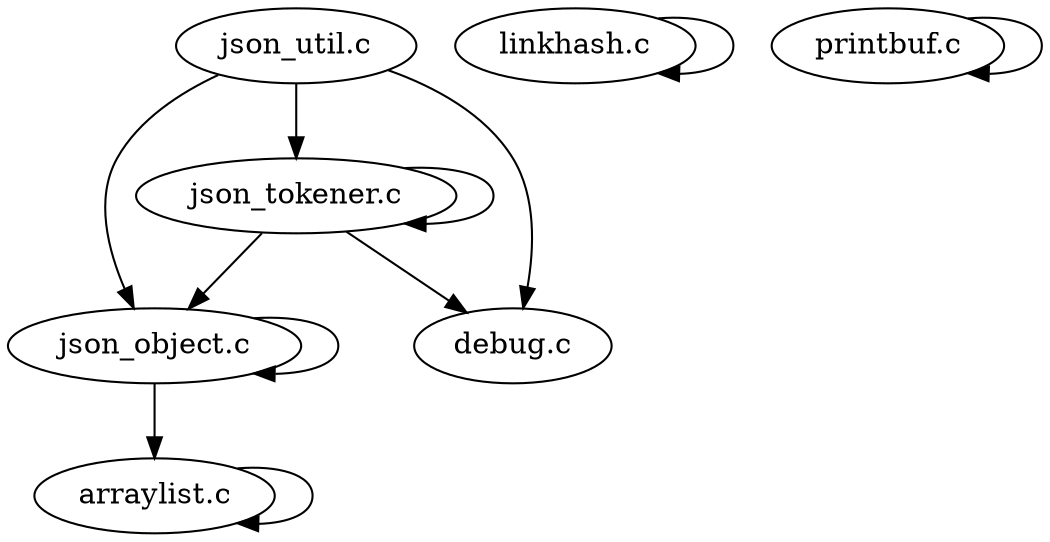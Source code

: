 digraph G { 
      subgraph 1 { 
           graph [ label=src ]; 
           2 [ label="arraylist.c",metric1=32 ]; 
           3 [ label="json_object.c",metric1=120 ]; 
           4 [ label="json_tokener.c",metric1=300 ]; 
           5 [ label="linkhash.c",metric1=70 ]; 
           6 [ label="printbuf.c",metric1=13 ]; 
           10948 [ label="debug.c",metric1=14 ]; 
           10949 [ label="json_util.c",metric1=41 ]; 
      } 
      10949 -> 4; 
      10949 -> 3; 
      10949 -> 10948; 
      5 -> 5; 
      4 -> 10948; 
      4 -> 3; 
      4 -> 4; 
      6 -> 6; 
      2 -> 2; 
      3 -> 3; 
      3 -> 2; 
     } 